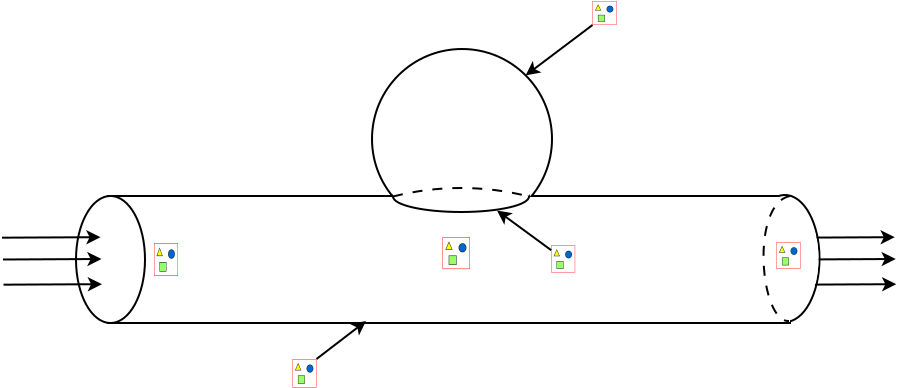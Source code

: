 <?xml version="1.0" encoding="UTF-8"?>
<dia:diagram xmlns:dia="http://www.lysator.liu.se/~alla/dia/">
  <dia:layer name="Background" visible="true" active="true">
    <dia:object type="Standard - Box" version="0" id="O0">
      <dia:attribute name="obj_pos">
        <dia:point val="4.55,8.3"/>
      </dia:attribute>
      <dia:attribute name="obj_bb">
        <dia:rectangle val="4.5,8.25;38.7,14.7"/>
      </dia:attribute>
      <dia:attribute name="elem_corner">
        <dia:point val="4.55,8.3"/>
      </dia:attribute>
      <dia:attribute name="elem_width">
        <dia:real val="34.1"/>
      </dia:attribute>
      <dia:attribute name="elem_height">
        <dia:real val="6.35"/>
      </dia:attribute>
      <dia:attribute name="show_background">
        <dia:boolean val="true"/>
      </dia:attribute>
    </dia:object>
    <dia:object type="Standard - Ellipse" version="0" id="O1">
      <dia:attribute name="obj_pos">
        <dia:point val="2.95,8.3"/>
      </dia:attribute>
      <dia:attribute name="obj_bb">
        <dia:rectangle val="2.9,8.25;6.45,14.7"/>
      </dia:attribute>
      <dia:attribute name="elem_corner">
        <dia:point val="2.95,8.3"/>
      </dia:attribute>
      <dia:attribute name="elem_width">
        <dia:real val="3.45"/>
      </dia:attribute>
      <dia:attribute name="elem_height">
        <dia:real val="6.35"/>
      </dia:attribute>
    </dia:object>
    <dia:object type="Standard - Ellipse" version="0" id="O2">
      <dia:attribute name="obj_pos">
        <dia:point val="36.675,8.25"/>
      </dia:attribute>
      <dia:attribute name="obj_bb">
        <dia:rectangle val="36.625,8.2;40.175,14.65"/>
      </dia:attribute>
      <dia:attribute name="elem_corner">
        <dia:point val="36.675,8.25"/>
      </dia:attribute>
      <dia:attribute name="elem_width">
        <dia:real val="3.45"/>
      </dia:attribute>
      <dia:attribute name="elem_height">
        <dia:real val="6.35"/>
      </dia:attribute>
    </dia:object>
    <dia:object type="Standard - Ellipse" version="0" id="O3">
      <dia:attribute name="obj_pos">
        <dia:point val="17.75,0.95"/>
      </dia:attribute>
      <dia:attribute name="obj_bb">
        <dia:rectangle val="17.7,0.9;26.8,10"/>
      </dia:attribute>
      <dia:attribute name="elem_corner">
        <dia:point val="17.75,0.95"/>
      </dia:attribute>
      <dia:attribute name="elem_width">
        <dia:real val="9"/>
      </dia:attribute>
      <dia:attribute name="elem_height">
        <dia:real val="9"/>
      </dia:attribute>
      <dia:attribute name="aspect">
        <dia:enum val="2"/>
      </dia:attribute>
    </dia:object>
    <dia:object type="Standard - Box" version="0" id="O4">
      <dia:attribute name="obj_pos">
        <dia:point val="33.85,8.4"/>
      </dia:attribute>
      <dia:attribute name="obj_bb">
        <dia:rectangle val="33.8,8.35;38.65,14.6"/>
      </dia:attribute>
      <dia:attribute name="elem_corner">
        <dia:point val="33.85,8.4"/>
      </dia:attribute>
      <dia:attribute name="elem_width">
        <dia:real val="4.75"/>
      </dia:attribute>
      <dia:attribute name="elem_height">
        <dia:real val="6.15"/>
      </dia:attribute>
      <dia:attribute name="border_width">
        <dia:real val="0.1"/>
      </dia:attribute>
      <dia:attribute name="border_color">
        <dia:color val="#ffffff"/>
      </dia:attribute>
      <dia:attribute name="show_background">
        <dia:boolean val="true"/>
      </dia:attribute>
    </dia:object>
    <dia:object type="Standard - Box" version="0" id="O5">
      <dia:attribute name="obj_pos">
        <dia:point val="17.65,8.4"/>
      </dia:attribute>
      <dia:attribute name="obj_bb">
        <dia:rectangle val="17.6,8.35;27.05,10.75"/>
      </dia:attribute>
      <dia:attribute name="elem_corner">
        <dia:point val="17.65,8.4"/>
      </dia:attribute>
      <dia:attribute name="elem_width">
        <dia:real val="9.35"/>
      </dia:attribute>
      <dia:attribute name="elem_height">
        <dia:real val="2.3"/>
      </dia:attribute>
      <dia:attribute name="border_width">
        <dia:real val="0.1"/>
      </dia:attribute>
      <dia:attribute name="border_color">
        <dia:color val="#ffffff"/>
      </dia:attribute>
      <dia:attribute name="show_background">
        <dia:boolean val="true"/>
      </dia:attribute>
    </dia:object>
    <dia:object type="Standard - Ellipse" version="0" id="O6">
      <dia:attribute name="obj_pos">
        <dia:point val="18.8,7.55"/>
      </dia:attribute>
      <dia:attribute name="obj_bb">
        <dia:rectangle val="18.75,7.5;25.65,9.15"/>
      </dia:attribute>
      <dia:attribute name="elem_corner">
        <dia:point val="18.8,7.55"/>
      </dia:attribute>
      <dia:attribute name="elem_width">
        <dia:real val="6.8"/>
      </dia:attribute>
      <dia:attribute name="elem_height">
        <dia:real val="1.55"/>
      </dia:attribute>
    </dia:object>
    <dia:object type="Standard - Arc" version="0" id="O7">
      <dia:attribute name="obj_pos">
        <dia:point val="18.75,8.1"/>
      </dia:attribute>
      <dia:attribute name="obj_bb">
        <dia:rectangle val="18.55,7.276;25.863,8.3"/>
      </dia:attribute>
      <dia:attribute name="conn_endpoints">
        <dia:point val="18.75,8.1"/>
        <dia:point val="25.663,8.1"/>
      </dia:attribute>
      <dia:attribute name="arc_color">
        <dia:color val="#ffffff"/>
      </dia:attribute>
      <dia:attribute name="curve_distance">
        <dia:real val="-0.624"/>
      </dia:attribute>
      <dia:attribute name="line_width">
        <dia:real val="0.4"/>
      </dia:attribute>
    </dia:object>
    <dia:object type="Standard - Arc" version="0" id="O8">
      <dia:attribute name="obj_pos">
        <dia:point val="18.8,8.325"/>
      </dia:attribute>
      <dia:attribute name="obj_bb">
        <dia:rectangle val="18.75,7.85;25.65,8.375"/>
      </dia:attribute>
      <dia:attribute name="conn_endpoints">
        <dia:point val="18.8,8.325"/>
        <dia:point val="25.6,8.325"/>
      </dia:attribute>
      <dia:attribute name="curve_distance">
        <dia:real val="-0.425"/>
      </dia:attribute>
      <dia:attribute name="line_width">
        <dia:real val="0.1"/>
      </dia:attribute>
      <dia:attribute name="line_style">
        <dia:enum val="1"/>
      </dia:attribute>
      <dia:attribute name="dashlength">
        <dia:real val="0.5"/>
      </dia:attribute>
      <dia:connections>
        <dia:connection handle="0" to="O6" connection="3"/>
        <dia:connection handle="1" to="O6" connection="4"/>
      </dia:connections>
    </dia:object>
    <dia:object type="Standard - BezierLine" version="0" id="O9">
      <dia:attribute name="obj_pos">
        <dia:point val="38.65,8.3"/>
      </dia:attribute>
      <dia:attribute name="obj_bb">
        <dia:rectangle val="37.276,8.241;38.709,14.603"/>
      </dia:attribute>
      <dia:attribute name="bez_points">
        <dia:point val="38.65,8.3"/>
        <dia:point val="36.65,8.7"/>
        <dia:point val="37.15,14.65"/>
        <dia:point val="38.6,14.55"/>
      </dia:attribute>
      <dia:attribute name="corner_types">
        <dia:enum val="0"/>
        <dia:enum val="0"/>
      </dia:attribute>
      <dia:attribute name="line_style">
        <dia:enum val="1"/>
      </dia:attribute>
      <dia:attribute name="dashlength">
        <dia:real val="0.5"/>
      </dia:attribute>
      <dia:connections>
        <dia:connection handle="0" to="O0" connection="2"/>
        <dia:connection handle="3" to="O4" connection="7"/>
      </dia:connections>
    </dia:object>
    <dia:object type="Standard - Line" version="0" id="O10">
      <dia:attribute name="obj_pos">
        <dia:point val="-0.7,11.475"/>
      </dia:attribute>
      <dia:attribute name="obj_bb">
        <dia:rectangle val="-0.75,11.091;4.337,11.815"/>
      </dia:attribute>
      <dia:attribute name="conn_endpoints">
        <dia:point val="-0.7,11.475"/>
        <dia:point val="4.225,11.45"/>
      </dia:attribute>
      <dia:attribute name="numcp">
        <dia:int val="1"/>
      </dia:attribute>
      <dia:attribute name="end_arrow">
        <dia:enum val="22"/>
      </dia:attribute>
      <dia:attribute name="end_arrow_length">
        <dia:real val="0.5"/>
      </dia:attribute>
      <dia:attribute name="end_arrow_width">
        <dia:real val="0.5"/>
      </dia:attribute>
    </dia:object>
    <dia:object type="Standard - Line" version="0" id="O11">
      <dia:attribute name="obj_pos">
        <dia:point val="-0.75,10.384"/>
      </dia:attribute>
      <dia:attribute name="obj_bb">
        <dia:rectangle val="-0.8,10;4.287,10.724"/>
      </dia:attribute>
      <dia:attribute name="conn_endpoints">
        <dia:point val="-0.75,10.384"/>
        <dia:point val="4.175,10.359"/>
      </dia:attribute>
      <dia:attribute name="numcp">
        <dia:int val="1"/>
      </dia:attribute>
      <dia:attribute name="end_arrow">
        <dia:enum val="22"/>
      </dia:attribute>
      <dia:attribute name="end_arrow_length">
        <dia:real val="0.5"/>
      </dia:attribute>
      <dia:attribute name="end_arrow_width">
        <dia:real val="0.5"/>
      </dia:attribute>
    </dia:object>
    <dia:object type="Standard - Line" version="0" id="O12">
      <dia:attribute name="obj_pos">
        <dia:point val="-0.675,12.734"/>
      </dia:attribute>
      <dia:attribute name="obj_bb">
        <dia:rectangle val="-0.725,12.35;4.362,13.074"/>
      </dia:attribute>
      <dia:attribute name="conn_endpoints">
        <dia:point val="-0.675,12.734"/>
        <dia:point val="4.25,12.709"/>
      </dia:attribute>
      <dia:attribute name="numcp">
        <dia:int val="1"/>
      </dia:attribute>
      <dia:attribute name="end_arrow">
        <dia:enum val="22"/>
      </dia:attribute>
      <dia:attribute name="end_arrow_length">
        <dia:real val="0.5"/>
      </dia:attribute>
      <dia:attribute name="end_arrow_width">
        <dia:real val="0.5"/>
      </dia:attribute>
    </dia:object>
    <dia:object type="Standard - Line" version="0" id="O13">
      <dia:attribute name="obj_pos">
        <dia:point val="39.013,11.475"/>
      </dia:attribute>
      <dia:attribute name="obj_bb">
        <dia:rectangle val="38.962,11.091;44.049,11.815"/>
      </dia:attribute>
      <dia:attribute name="conn_endpoints">
        <dia:point val="39.013,11.475"/>
        <dia:point val="43.938,11.45"/>
      </dia:attribute>
      <dia:attribute name="numcp">
        <dia:int val="1"/>
      </dia:attribute>
      <dia:attribute name="end_arrow">
        <dia:enum val="22"/>
      </dia:attribute>
      <dia:attribute name="end_arrow_length">
        <dia:real val="0.5"/>
      </dia:attribute>
      <dia:attribute name="end_arrow_width">
        <dia:real val="0.5"/>
      </dia:attribute>
    </dia:object>
    <dia:object type="Standard - Line" version="0" id="O14">
      <dia:attribute name="obj_pos">
        <dia:point val="38.963,10.384"/>
      </dia:attribute>
      <dia:attribute name="obj_bb">
        <dia:rectangle val="38.913,10;44.0,10.724"/>
      </dia:attribute>
      <dia:attribute name="conn_endpoints">
        <dia:point val="38.963,10.384"/>
        <dia:point val="43.888,10.359"/>
      </dia:attribute>
      <dia:attribute name="numcp">
        <dia:int val="1"/>
      </dia:attribute>
      <dia:attribute name="end_arrow">
        <dia:enum val="22"/>
      </dia:attribute>
      <dia:attribute name="end_arrow_length">
        <dia:real val="0.5"/>
      </dia:attribute>
      <dia:attribute name="end_arrow_width">
        <dia:real val="0.5"/>
      </dia:attribute>
    </dia:object>
    <dia:object type="Standard - Line" version="0" id="O15">
      <dia:attribute name="obj_pos">
        <dia:point val="39.038,12.734"/>
      </dia:attribute>
      <dia:attribute name="obj_bb">
        <dia:rectangle val="38.987,12.35;44.075,13.074"/>
      </dia:attribute>
      <dia:attribute name="conn_endpoints">
        <dia:point val="39.038,12.734"/>
        <dia:point val="43.963,12.709"/>
      </dia:attribute>
      <dia:attribute name="numcp">
        <dia:int val="1"/>
      </dia:attribute>
      <dia:attribute name="end_arrow">
        <dia:enum val="22"/>
      </dia:attribute>
      <dia:attribute name="end_arrow_length">
        <dia:real val="0.5"/>
      </dia:attribute>
      <dia:attribute name="end_arrow_width">
        <dia:real val="0.5"/>
      </dia:attribute>
    </dia:object>
    <dia:object type="Standard - Ellipse" version="0" id="O16">
      <dia:attribute name="obj_pos">
        <dia:point val="38.175,9.2"/>
      </dia:attribute>
      <dia:attribute name="obj_bb">
        <dia:rectangle val="38.125,9.15;40.075,13.7"/>
      </dia:attribute>
      <dia:attribute name="elem_corner">
        <dia:point val="38.175,9.2"/>
      </dia:attribute>
      <dia:attribute name="elem_width">
        <dia:real val="1.85"/>
      </dia:attribute>
      <dia:attribute name="elem_height">
        <dia:real val="4.45"/>
      </dia:attribute>
      <dia:attribute name="border_width">
        <dia:real val="0.1"/>
      </dia:attribute>
      <dia:attribute name="border_color">
        <dia:color val="#ffffff"/>
      </dia:attribute>
    </dia:object>
    <dia:object type="Standard - Image" version="0" id="O17">
      <dia:attribute name="obj_pos">
        <dia:point val="6.85,10.65"/>
      </dia:attribute>
      <dia:attribute name="obj_bb">
        <dia:rectangle val="6.8,10.6;8.1,12.344"/>
      </dia:attribute>
      <dia:attribute name="elem_corner">
        <dia:point val="6.85,10.65"/>
      </dia:attribute>
      <dia:attribute name="elem_width">
        <dia:real val="1.2"/>
      </dia:attribute>
      <dia:attribute name="elem_height">
        <dia:real val="1.644"/>
      </dia:attribute>
      <dia:attribute name="draw_border">
        <dia:boolean val="false"/>
      </dia:attribute>
      <dia:attribute name="keep_aspect">
        <dia:boolean val="true"/>
      </dia:attribute>
      <dia:attribute name="file">
        <dia:string>#Synopsis/images/gamma_1.png#</dia:string>
      </dia:attribute>
    </dia:object>
    <dia:object type="Standard - Image" version="0" id="O18">
      <dia:attribute name="obj_pos">
        <dia:point val="37.975,10.6"/>
      </dia:attribute>
      <dia:attribute name="obj_bb">
        <dia:rectangle val="37.925,10.55;39.225,11.995"/>
      </dia:attribute>
      <dia:attribute name="elem_corner">
        <dia:point val="37.975,10.6"/>
      </dia:attribute>
      <dia:attribute name="elem_width">
        <dia:real val="1.2"/>
      </dia:attribute>
      <dia:attribute name="elem_height">
        <dia:real val="1.345"/>
      </dia:attribute>
      <dia:attribute name="draw_border">
        <dia:boolean val="false"/>
      </dia:attribute>
      <dia:attribute name="keep_aspect">
        <dia:boolean val="true"/>
      </dia:attribute>
      <dia:attribute name="file">
        <dia:string>#Synopsis/images/gamma_2.png#</dia:string>
      </dia:attribute>
    </dia:object>
    <dia:object type="Standard - Image" version="0" id="O19">
      <dia:attribute name="obj_pos">
        <dia:point val="13.775,16.45"/>
      </dia:attribute>
      <dia:attribute name="obj_bb">
        <dia:rectangle val="13.725,16.4;15.025,17.925"/>
      </dia:attribute>
      <dia:attribute name="elem_corner">
        <dia:point val="13.775,16.45"/>
      </dia:attribute>
      <dia:attribute name="elem_width">
        <dia:real val="1.2"/>
      </dia:attribute>
      <dia:attribute name="elem_height">
        <dia:real val="1.425"/>
      </dia:attribute>
      <dia:attribute name="draw_border">
        <dia:boolean val="false"/>
      </dia:attribute>
      <dia:attribute name="keep_aspect">
        <dia:boolean val="true"/>
      </dia:attribute>
      <dia:attribute name="file">
        <dia:string>#Synopsis/images/gamma_3.png#</dia:string>
      </dia:attribute>
    </dia:object>
    <dia:object type="Standard - Image" version="0" id="O20">
      <dia:attribute name="obj_pos">
        <dia:point val="28.775,-1.45"/>
      </dia:attribute>
      <dia:attribute name="obj_bb">
        <dia:rectangle val="28.725,-1.5;30.025,-0.2"/>
      </dia:attribute>
      <dia:attribute name="elem_corner">
        <dia:point val="28.775,-1.45"/>
      </dia:attribute>
      <dia:attribute name="elem_width">
        <dia:real val="1.2"/>
      </dia:attribute>
      <dia:attribute name="elem_height">
        <dia:real val="1.2"/>
      </dia:attribute>
      <dia:attribute name="draw_border">
        <dia:boolean val="false"/>
      </dia:attribute>
      <dia:attribute name="keep_aspect">
        <dia:boolean val="true"/>
      </dia:attribute>
      <dia:attribute name="file">
        <dia:string>#Synopsis/images/gamma_4.png#</dia:string>
      </dia:attribute>
    </dia:object>
    <dia:object type="Standard - Line" version="0" id="O21">
      <dia:attribute name="obj_pos">
        <dia:point val="28.775,-0.25"/>
      </dia:attribute>
      <dia:attribute name="obj_bb">
        <dia:rectangle val="25.343,-0.32;28.845,2.338"/>
      </dia:attribute>
      <dia:attribute name="conn_endpoints">
        <dia:point val="28.775,-0.25"/>
        <dia:point val="25.432,2.268"/>
      </dia:attribute>
      <dia:attribute name="numcp">
        <dia:int val="1"/>
      </dia:attribute>
      <dia:attribute name="end_arrow">
        <dia:enum val="22"/>
      </dia:attribute>
      <dia:attribute name="end_arrow_length">
        <dia:real val="0.5"/>
      </dia:attribute>
      <dia:attribute name="end_arrow_width">
        <dia:real val="0.5"/>
      </dia:attribute>
      <dia:connections>
        <dia:connection handle="0" to="O20" connection="5"/>
        <dia:connection handle="1" to="O3" connection="2"/>
      </dia:connections>
    </dia:object>
    <dia:object type="Standard - Line" version="0" id="O22">
      <dia:attribute name="obj_pos">
        <dia:point val="14.975,16.45"/>
      </dia:attribute>
      <dia:attribute name="obj_bb">
        <dia:rectangle val="14.905,14.48;17.539,16.52"/>
      </dia:attribute>
      <dia:attribute name="conn_endpoints">
        <dia:point val="14.975,16.45"/>
        <dia:point val="17.45,14.55"/>
      </dia:attribute>
      <dia:attribute name="numcp">
        <dia:int val="1"/>
      </dia:attribute>
      <dia:attribute name="end_arrow">
        <dia:enum val="22"/>
      </dia:attribute>
      <dia:attribute name="end_arrow_length">
        <dia:real val="0.5"/>
      </dia:attribute>
      <dia:attribute name="end_arrow_width">
        <dia:real val="0.5"/>
      </dia:attribute>
      <dia:connections>
        <dia:connection handle="0" to="O19" connection="2"/>
      </dia:connections>
    </dia:object>
    <dia:object type="Standard - Image" version="0" id="O23">
      <dia:attribute name="obj_pos">
        <dia:point val="21.275,10.35"/>
      </dia:attribute>
      <dia:attribute name="obj_bb">
        <dia:rectangle val="21.225,10.3;22.7,12.004"/>
      </dia:attribute>
      <dia:attribute name="elem_corner">
        <dia:point val="21.275,10.35"/>
      </dia:attribute>
      <dia:attribute name="elem_width">
        <dia:real val="1.375"/>
      </dia:attribute>
      <dia:attribute name="elem_height">
        <dia:real val="1.604"/>
      </dia:attribute>
      <dia:attribute name="draw_border">
        <dia:boolean val="false"/>
      </dia:attribute>
      <dia:attribute name="keep_aspect">
        <dia:boolean val="true"/>
      </dia:attribute>
      <dia:attribute name="file">
        <dia:string>#Synopsis/images/Omega.png#</dia:string>
      </dia:attribute>
    </dia:object>
    <dia:object type="Standard - Image" version="0" id="O24">
      <dia:attribute name="obj_pos">
        <dia:point val="26.707,10.775"/>
      </dia:attribute>
      <dia:attribute name="obj_bb">
        <dia:rectangle val="26.657,10.725;27.957,12.171"/>
      </dia:attribute>
      <dia:attribute name="elem_corner">
        <dia:point val="26.707,10.775"/>
      </dia:attribute>
      <dia:attribute name="elem_width">
        <dia:real val="1.2"/>
      </dia:attribute>
      <dia:attribute name="elem_height">
        <dia:real val="1.345"/>
      </dia:attribute>
      <dia:attribute name="draw_border">
        <dia:boolean val="false"/>
      </dia:attribute>
      <dia:attribute name="keep_aspect">
        <dia:boolean val="true"/>
      </dia:attribute>
      <dia:attribute name="file">
        <dia:string>#Synopsis/images/gamma_5.png#</dia:string>
      </dia:attribute>
    </dia:object>
    <dia:object type="Standard - Line" version="0" id="O25">
      <dia:attribute name="obj_pos">
        <dia:point val="26.608,10.935"/>
      </dia:attribute>
      <dia:attribute name="obj_bb">
        <dia:rectangle val="23.91,8.955;26.678,11.005"/>
      </dia:attribute>
      <dia:attribute name="conn_endpoints">
        <dia:point val="26.608,10.935"/>
        <dia:point val="24,9.025"/>
      </dia:attribute>
      <dia:attribute name="numcp">
        <dia:int val="1"/>
      </dia:attribute>
      <dia:attribute name="end_arrow">
        <dia:enum val="22"/>
      </dia:attribute>
      <dia:attribute name="end_arrow_length">
        <dia:real val="0.5"/>
      </dia:attribute>
      <dia:attribute name="end_arrow_width">
        <dia:real val="0.5"/>
      </dia:attribute>
      <dia:connections>
        <dia:connection handle="0" to="O24" connection="8"/>
      </dia:connections>
    </dia:object>
  </dia:layer>
</dia:diagram>
